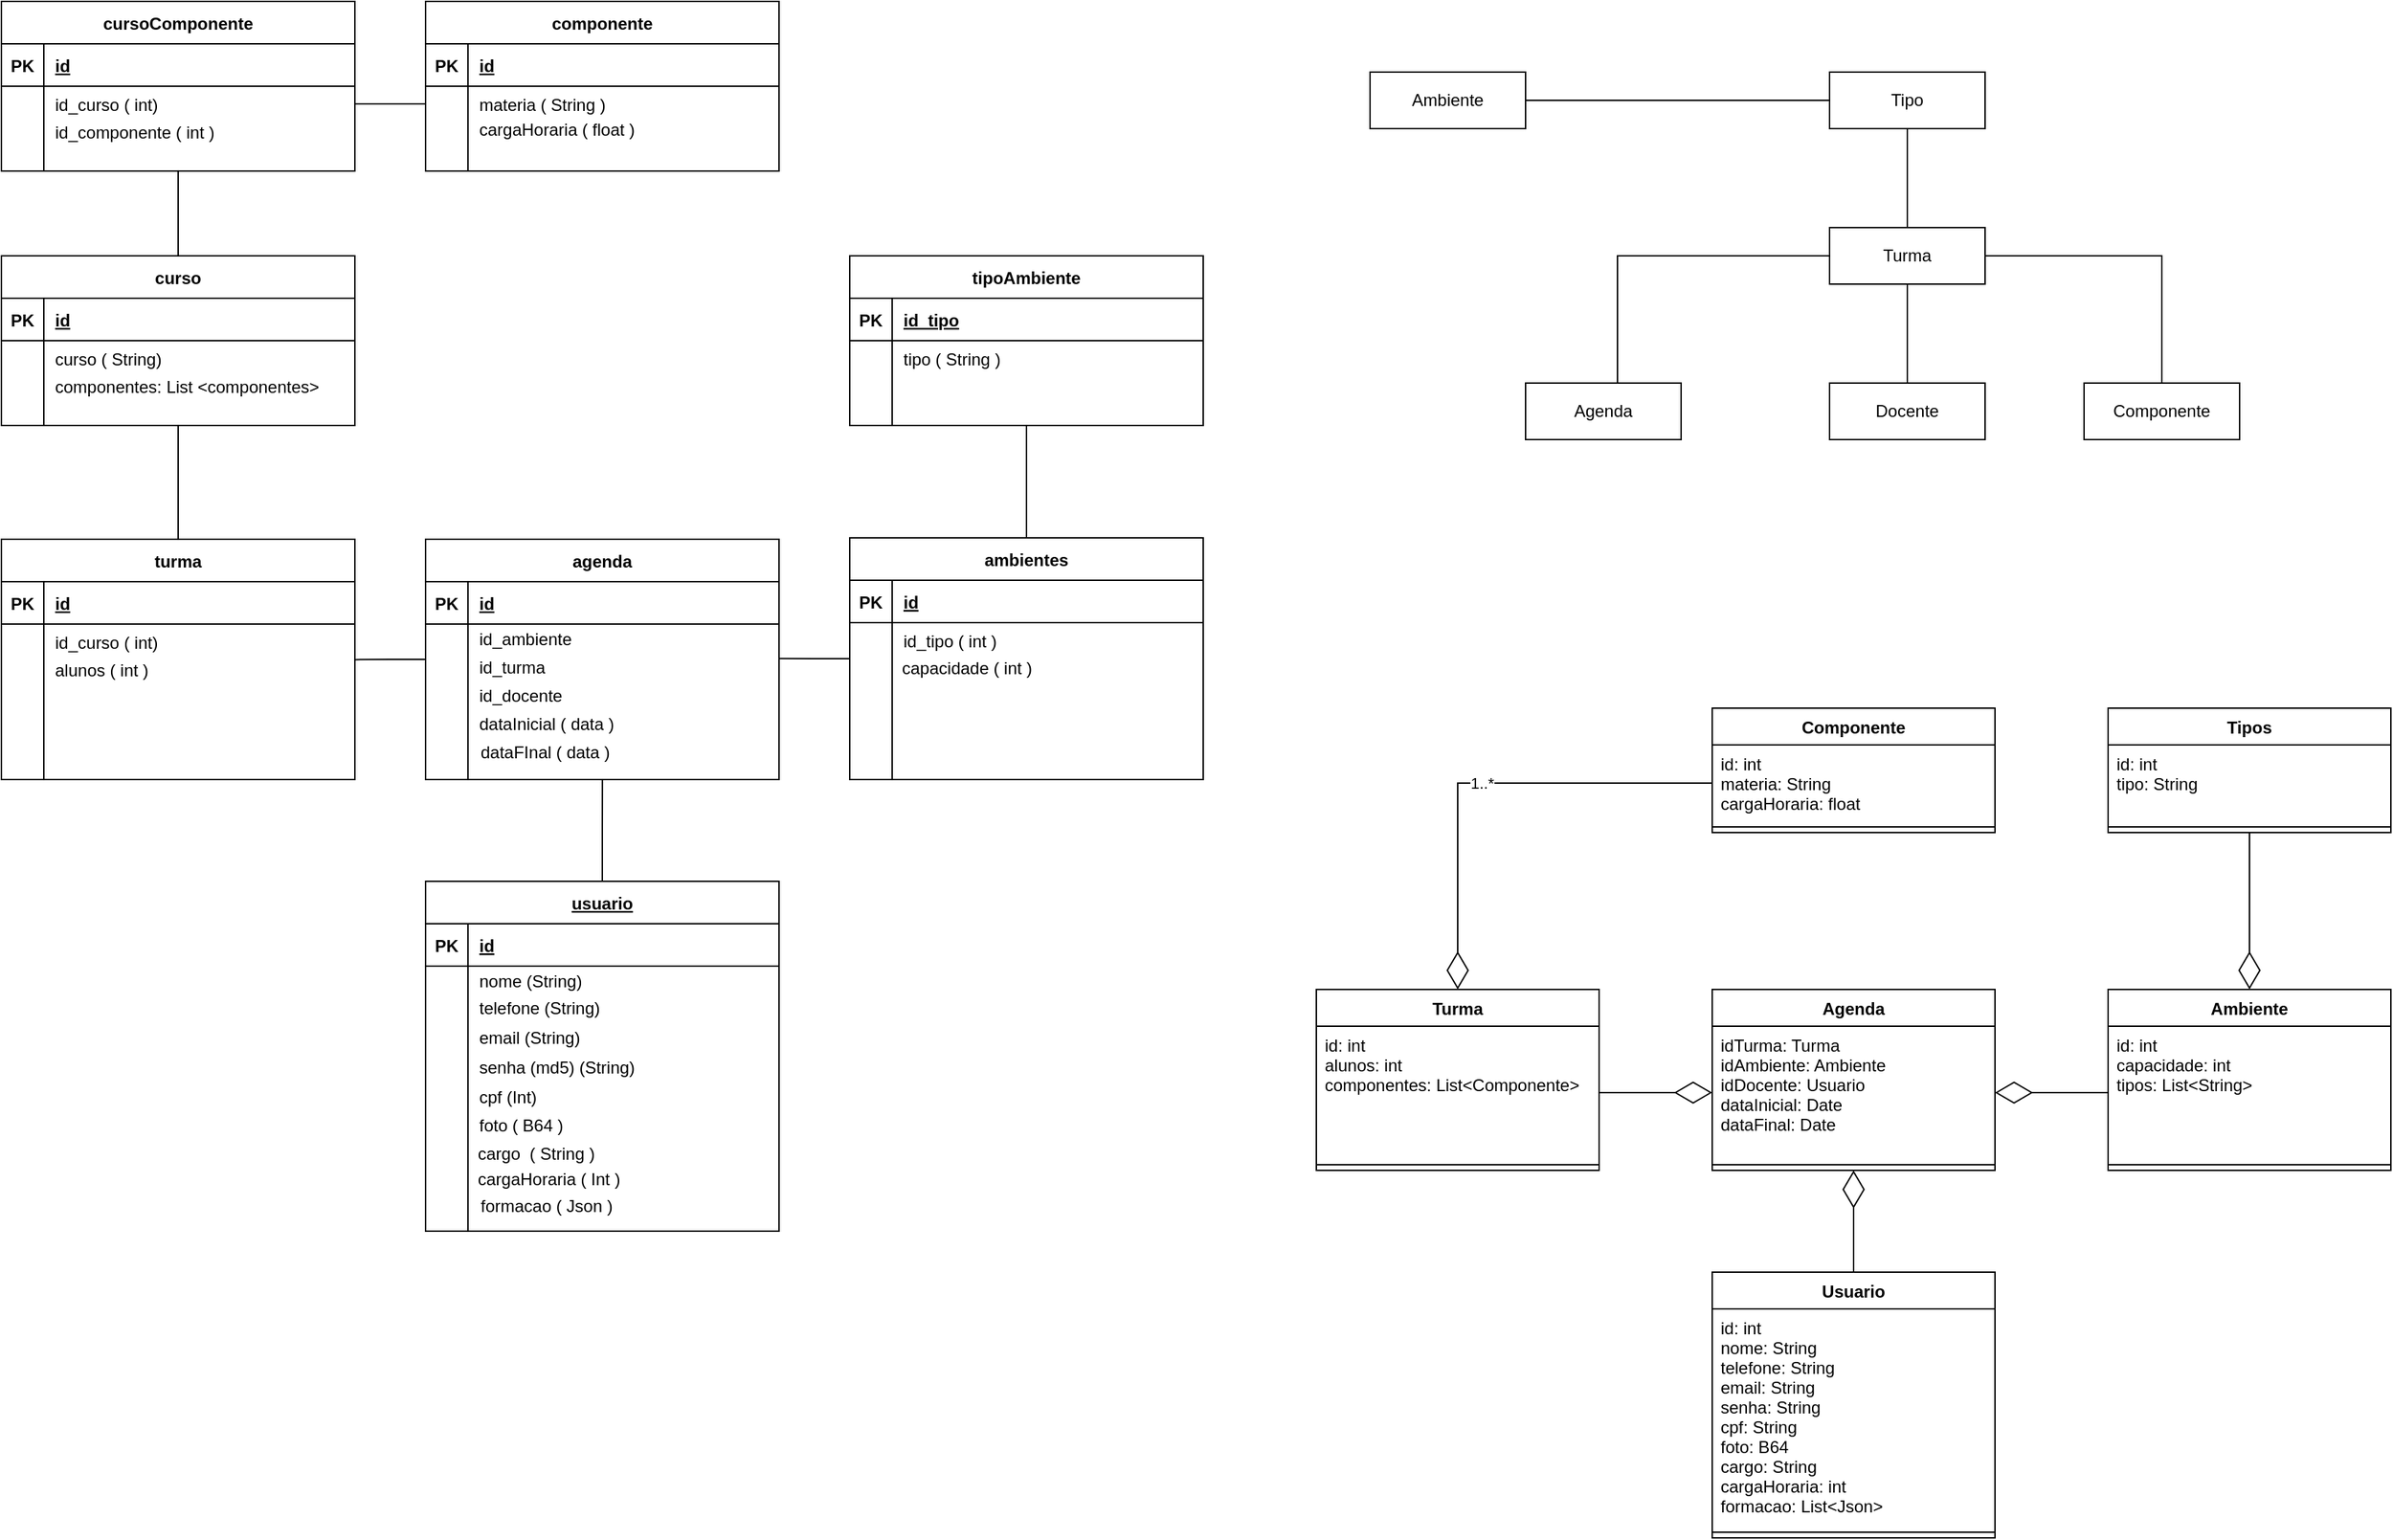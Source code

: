 <mxfile version="17.2.3" type="device"><diagram id="R2lEEEUBdFMjLlhIrx00" name="Page-1"><mxGraphModel dx="1298" dy="-350" grid="1" gridSize="10" guides="1" tooltips="1" connect="1" arrows="1" fold="1" page="1" pageScale="1" pageWidth="850" pageHeight="1100" math="0" shadow="0" extFonts="Permanent Marker^https://fonts.googleapis.com/css?family=Permanent+Marker"><root><mxCell id="0"/><mxCell id="1" parent="0"/><mxCell id="tUBhaiv1BCR9FJ9BFLU0-66" style="edgeStyle=orthogonalEdgeStyle;rounded=0;orthogonalLoop=1;jettySize=auto;html=1;entryX=0.5;entryY=0;entryDx=0;entryDy=0;endArrow=none;endFill=0;" parent="1" source="tUBhaiv1BCR9FJ9BFLU0-60" target="tUBhaiv1BCR9FJ9BFLU0-64" edge="1"><mxGeometry relative="1" as="geometry"/></mxCell><mxCell id="tUBhaiv1BCR9FJ9BFLU0-67" style="edgeStyle=orthogonalEdgeStyle;rounded=0;orthogonalLoop=1;jettySize=auto;html=1;exitX=1;exitY=0.5;exitDx=0;exitDy=0;endArrow=none;endFill=0;" parent="1" source="tUBhaiv1BCR9FJ9BFLU0-60" target="tUBhaiv1BCR9FJ9BFLU0-62" edge="1"><mxGeometry relative="1" as="geometry"/></mxCell><mxCell id="tUBhaiv1BCR9FJ9BFLU0-70" style="edgeStyle=orthogonalEdgeStyle;rounded=0;orthogonalLoop=1;jettySize=auto;html=1;entryX=0.591;entryY=0.05;entryDx=0;entryDy=0;entryPerimeter=0;endArrow=none;endFill=0;" parent="1" source="tUBhaiv1BCR9FJ9BFLU0-60" target="tUBhaiv1BCR9FJ9BFLU0-63" edge="1"><mxGeometry relative="1" as="geometry"/></mxCell><mxCell id="tUBhaiv1BCR9FJ9BFLU0-73" style="edgeStyle=orthogonalEdgeStyle;rounded=0;orthogonalLoop=1;jettySize=auto;html=1;entryX=0.5;entryY=1;entryDx=0;entryDy=0;endArrow=none;endFill=0;" parent="1" source="tUBhaiv1BCR9FJ9BFLU0-60" target="tUBhaiv1BCR9FJ9BFLU0-65" edge="1"><mxGeometry relative="1" as="geometry"/></mxCell><mxCell id="tUBhaiv1BCR9FJ9BFLU0-60" value="Turma" style="rounded=0;whiteSpace=wrap;html=1;" parent="1" vertex="1"><mxGeometry x="1293" y="1260" width="110" height="40" as="geometry"/></mxCell><mxCell id="tUBhaiv1BCR9FJ9BFLU0-61" value="Ambiente" style="rounded=0;whiteSpace=wrap;html=1;" parent="1" vertex="1"><mxGeometry x="968" y="1150" width="110" height="40" as="geometry"/></mxCell><mxCell id="tUBhaiv1BCR9FJ9BFLU0-62" value="Componente" style="rounded=0;whiteSpace=wrap;html=1;" parent="1" vertex="1"><mxGeometry x="1473" y="1370" width="110" height="40" as="geometry"/></mxCell><mxCell id="tUBhaiv1BCR9FJ9BFLU0-63" value="Agenda" style="rounded=0;whiteSpace=wrap;html=1;" parent="1" vertex="1"><mxGeometry x="1078" y="1370" width="110" height="40" as="geometry"/></mxCell><mxCell id="tUBhaiv1BCR9FJ9BFLU0-64" value="Docente" style="rounded=0;whiteSpace=wrap;html=1;" parent="1" vertex="1"><mxGeometry x="1293" y="1370" width="110" height="40" as="geometry"/></mxCell><mxCell id="tUBhaiv1BCR9FJ9BFLU0-69" style="edgeStyle=orthogonalEdgeStyle;rounded=0;orthogonalLoop=1;jettySize=auto;html=1;exitX=0;exitY=0.5;exitDx=0;exitDy=0;endArrow=none;endFill=0;" parent="1" source="tUBhaiv1BCR9FJ9BFLU0-65" target="tUBhaiv1BCR9FJ9BFLU0-61" edge="1"><mxGeometry relative="1" as="geometry"/></mxCell><mxCell id="tUBhaiv1BCR9FJ9BFLU0-65" value="Tipo" style="rounded=0;whiteSpace=wrap;html=1;" parent="1" vertex="1"><mxGeometry x="1293" y="1150" width="110" height="40" as="geometry"/></mxCell><mxCell id="GnorhkjWQcEelDmvlVfm-1" value="Ambiente" style="swimlane;fontStyle=1;align=center;verticalAlign=top;childLayout=stackLayout;horizontal=1;startSize=26;horizontalStack=0;resizeParent=1;resizeParentMax=0;resizeLast=0;collapsible=1;marginBottom=0;" parent="1" vertex="1"><mxGeometry x="1490" y="1799" width="200" height="128" as="geometry"/></mxCell><mxCell id="GnorhkjWQcEelDmvlVfm-2" value="id: int&#10;capacidade: int&#10;tipos: List&lt;String&gt;" style="text;strokeColor=none;fillColor=none;align=left;verticalAlign=top;spacingLeft=4;spacingRight=4;overflow=hidden;rotatable=0;points=[[0,0.5],[1,0.5]];portConstraint=eastwest;" parent="GnorhkjWQcEelDmvlVfm-1" vertex="1"><mxGeometry y="26" width="200" height="94" as="geometry"/></mxCell><mxCell id="GnorhkjWQcEelDmvlVfm-3" value="" style="line;strokeWidth=1;fillColor=none;align=left;verticalAlign=middle;spacingTop=-1;spacingLeft=3;spacingRight=3;rotatable=0;labelPosition=right;points=[];portConstraint=eastwest;" parent="GnorhkjWQcEelDmvlVfm-1" vertex="1"><mxGeometry y="120" width="200" height="8" as="geometry"/></mxCell><mxCell id="GnorhkjWQcEelDmvlVfm-5" value="Turma" style="swimlane;fontStyle=1;align=center;verticalAlign=top;childLayout=stackLayout;horizontal=1;startSize=26;horizontalStack=0;resizeParent=1;resizeParentMax=0;resizeLast=0;collapsible=1;marginBottom=0;" parent="1" vertex="1"><mxGeometry x="930" y="1799" width="200" height="128" as="geometry"/></mxCell><mxCell id="GnorhkjWQcEelDmvlVfm-6" value="id: int&#10;alunos: int&#10;componentes: List&lt;Componente&gt;" style="text;strokeColor=none;fillColor=none;align=left;verticalAlign=top;spacingLeft=4;spacingRight=4;overflow=hidden;rotatable=0;points=[[0,0.5],[1,0.5]];portConstraint=eastwest;" parent="GnorhkjWQcEelDmvlVfm-5" vertex="1"><mxGeometry y="26" width="200" height="94" as="geometry"/></mxCell><mxCell id="GnorhkjWQcEelDmvlVfm-7" value="" style="line;strokeWidth=1;fillColor=none;align=left;verticalAlign=middle;spacingTop=-1;spacingLeft=3;spacingRight=3;rotatable=0;labelPosition=right;points=[];portConstraint=eastwest;" parent="GnorhkjWQcEelDmvlVfm-5" vertex="1"><mxGeometry y="120" width="200" height="8" as="geometry"/></mxCell><mxCell id="GnorhkjWQcEelDmvlVfm-12" value="Componente" style="swimlane;fontStyle=1;align=center;verticalAlign=top;childLayout=stackLayout;horizontal=1;startSize=26;horizontalStack=0;resizeParent=1;resizeParentMax=0;resizeLast=0;collapsible=1;marginBottom=0;" parent="1" vertex="1"><mxGeometry x="1210" y="1600" width="200" height="88" as="geometry"/></mxCell><mxCell id="GnorhkjWQcEelDmvlVfm-13" value="id: int&#10;materia: String&#10;cargaHoraria: float" style="text;strokeColor=none;fillColor=none;align=left;verticalAlign=top;spacingLeft=4;spacingRight=4;overflow=hidden;rotatable=0;points=[[0,0.5],[1,0.5]];portConstraint=eastwest;" parent="GnorhkjWQcEelDmvlVfm-12" vertex="1"><mxGeometry y="26" width="200" height="54" as="geometry"/></mxCell><mxCell id="GnorhkjWQcEelDmvlVfm-14" value="" style="line;strokeWidth=1;fillColor=none;align=left;verticalAlign=middle;spacingTop=-1;spacingLeft=3;spacingRight=3;rotatable=0;labelPosition=right;points=[];portConstraint=eastwest;" parent="GnorhkjWQcEelDmvlVfm-12" vertex="1"><mxGeometry y="80" width="200" height="8" as="geometry"/></mxCell><mxCell id="GnorhkjWQcEelDmvlVfm-17" value="Agenda" style="swimlane;fontStyle=1;align=center;verticalAlign=top;childLayout=stackLayout;horizontal=1;startSize=26;horizontalStack=0;resizeParent=1;resizeParentMax=0;resizeLast=0;collapsible=1;marginBottom=0;" parent="1" vertex="1"><mxGeometry x="1210" y="1799" width="200" height="128" as="geometry"/></mxCell><mxCell id="GnorhkjWQcEelDmvlVfm-18" value="idTurma: Turma&#10;idAmbiente: Ambiente&#10;idDocente: Usuario&#10;dataInicial: Date&#10;dataFinal: Date" style="text;strokeColor=none;fillColor=none;align=left;verticalAlign=top;spacingLeft=4;spacingRight=4;overflow=hidden;rotatable=0;points=[[0,0.5],[1,0.5]];portConstraint=eastwest;" parent="GnorhkjWQcEelDmvlVfm-17" vertex="1"><mxGeometry y="26" width="200" height="94" as="geometry"/></mxCell><mxCell id="GnorhkjWQcEelDmvlVfm-19" value="" style="line;strokeWidth=1;fillColor=none;align=left;verticalAlign=middle;spacingTop=-1;spacingLeft=3;spacingRight=3;rotatable=0;labelPosition=right;points=[];portConstraint=eastwest;" parent="GnorhkjWQcEelDmvlVfm-17" vertex="1"><mxGeometry y="120" width="200" height="8" as="geometry"/></mxCell><mxCell id="GnorhkjWQcEelDmvlVfm-25" value="Usuario" style="swimlane;fontStyle=1;align=center;verticalAlign=top;childLayout=stackLayout;horizontal=1;startSize=26;horizontalStack=0;resizeParent=1;resizeParentMax=0;resizeLast=0;collapsible=1;marginBottom=0;" parent="1" vertex="1"><mxGeometry x="1210" y="1999" width="200" height="188" as="geometry"/></mxCell><mxCell id="GnorhkjWQcEelDmvlVfm-26" value="id: int&#10;nome: String&#10;telefone: String&#10;email: String&#10;senha: String&#10;cpf: String&#10;foto: B64&#10;cargo: String&#10;cargaHoraria: int&#10;formacao: List&lt;Json&gt;" style="text;strokeColor=none;fillColor=none;align=left;verticalAlign=top;spacingLeft=4;spacingRight=4;overflow=hidden;rotatable=0;points=[[0,0.5],[1,0.5]];portConstraint=eastwest;" parent="GnorhkjWQcEelDmvlVfm-25" vertex="1"><mxGeometry y="26" width="200" height="154" as="geometry"/></mxCell><mxCell id="GnorhkjWQcEelDmvlVfm-27" value="" style="line;strokeWidth=1;fillColor=none;align=left;verticalAlign=middle;spacingTop=-1;spacingLeft=3;spacingRight=3;rotatable=0;labelPosition=right;points=[];portConstraint=eastwest;" parent="GnorhkjWQcEelDmvlVfm-25" vertex="1"><mxGeometry y="180" width="200" height="8" as="geometry"/></mxCell><mxCell id="GnorhkjWQcEelDmvlVfm-31" value="1..*" style="endArrow=diamondThin;endFill=0;endSize=24;html=1;rounded=0;entryX=0.5;entryY=0;entryDx=0;entryDy=0;exitX=0;exitY=0.5;exitDx=0;exitDy=0;" parent="1" source="GnorhkjWQcEelDmvlVfm-13" target="GnorhkjWQcEelDmvlVfm-5" edge="1"><mxGeometry width="160" relative="1" as="geometry"><mxPoint x="1160" y="1669" as="sourcePoint"/><mxPoint x="990" y="1659" as="targetPoint"/><Array as="points"><mxPoint x="1030" y="1653"/></Array></mxGeometry></mxCell><mxCell id="GnorhkjWQcEelDmvlVfm-35" value="" style="endArrow=diamondThin;endFill=0;endSize=24;html=1;rounded=0;entryX=1;entryY=0.5;entryDx=0;entryDy=0;exitX=0;exitY=0.5;exitDx=0;exitDy=0;" parent="1" source="GnorhkjWQcEelDmvlVfm-2" target="GnorhkjWQcEelDmvlVfm-18" edge="1"><mxGeometry width="160" relative="1" as="geometry"><mxPoint x="1474" y="1879" as="sourcePoint"/><mxPoint x="1300" y="2015.5" as="targetPoint"/></mxGeometry></mxCell><mxCell id="GnorhkjWQcEelDmvlVfm-37" value="" style="endArrow=diamondThin;endFill=0;endSize=24;html=1;rounded=0;entryX=0;entryY=0.5;entryDx=0;entryDy=0;exitX=1;exitY=0.5;exitDx=0;exitDy=0;" parent="1" source="GnorhkjWQcEelDmvlVfm-6" target="GnorhkjWQcEelDmvlVfm-18" edge="1"><mxGeometry width="160" relative="1" as="geometry"><mxPoint x="1210" y="1959" as="sourcePoint"/><mxPoint x="1130" y="1959" as="targetPoint"/></mxGeometry></mxCell><mxCell id="GnorhkjWQcEelDmvlVfm-38" value="" style="endArrow=diamondThin;endFill=0;endSize=24;html=1;rounded=0;exitX=0.5;exitY=0;exitDx=0;exitDy=0;entryX=0.5;entryY=1;entryDx=0;entryDy=0;" parent="1" source="GnorhkjWQcEelDmvlVfm-25" target="GnorhkjWQcEelDmvlVfm-17" edge="1"><mxGeometry width="160" relative="1" as="geometry"><mxPoint x="1310" y="1929" as="sourcePoint"/><mxPoint x="1360" y="1959" as="targetPoint"/></mxGeometry></mxCell><mxCell id="xbpOp9tpEVvwobOnDPjm-1" value="Tipos" style="swimlane;fontStyle=1;align=center;verticalAlign=top;childLayout=stackLayout;horizontal=1;startSize=26;horizontalStack=0;resizeParent=1;resizeParentMax=0;resizeLast=0;collapsible=1;marginBottom=0;" parent="1" vertex="1"><mxGeometry x="1490" y="1600" width="200" height="88" as="geometry"/></mxCell><mxCell id="xbpOp9tpEVvwobOnDPjm-2" value="id: int&#10;tipo: String" style="text;strokeColor=none;fillColor=none;align=left;verticalAlign=top;spacingLeft=4;spacingRight=4;overflow=hidden;rotatable=0;points=[[0,0.5],[1,0.5]];portConstraint=eastwest;" parent="xbpOp9tpEVvwobOnDPjm-1" vertex="1"><mxGeometry y="26" width="200" height="54" as="geometry"/></mxCell><mxCell id="xbpOp9tpEVvwobOnDPjm-3" value="" style="line;strokeWidth=1;fillColor=none;align=left;verticalAlign=middle;spacingTop=-1;spacingLeft=3;spacingRight=3;rotatable=0;labelPosition=right;points=[];portConstraint=eastwest;" parent="xbpOp9tpEVvwobOnDPjm-1" vertex="1"><mxGeometry y="80" width="200" height="8" as="geometry"/></mxCell><mxCell id="xbpOp9tpEVvwobOnDPjm-4" value="" style="endArrow=diamondThin;endFill=0;endSize=24;html=1;rounded=0;entryX=0.5;entryY=0;entryDx=0;entryDy=0;exitX=0.5;exitY=1;exitDx=0;exitDy=0;" parent="1" source="xbpOp9tpEVvwobOnDPjm-1" target="GnorhkjWQcEelDmvlVfm-1" edge="1"><mxGeometry width="160" relative="1" as="geometry"><mxPoint x="1568" y="1730" as="sourcePoint"/><mxPoint x="1488" y="1730" as="targetPoint"/></mxGeometry></mxCell><mxCell id="tLdexjSwvgvo9vI5AyP0-17" style="edgeStyle=orthogonalEdgeStyle;rounded=0;orthogonalLoop=1;jettySize=auto;html=1;exitX=0.5;exitY=0;exitDx=0;exitDy=0;endArrow=none;endFill=0;" edge="1" parent="1" source="opX9Owy6mWI5AsIZNX7I-1"><mxGeometry relative="1" as="geometry"><mxPoint x="425.077" y="1650" as="targetPoint"/></mxGeometry></mxCell><mxCell id="opX9Owy6mWI5AsIZNX7I-1" value="usuario" style="shape=table;startSize=30;container=1;collapsible=1;childLayout=tableLayout;fixedRows=1;rowLines=0;fontStyle=5;align=center;resizeLast=1;" parent="1" vertex="1"><mxGeometry x="300" y="1722.5" width="250" height="247.5" as="geometry"/></mxCell><mxCell id="opX9Owy6mWI5AsIZNX7I-2" value="" style="shape=partialRectangle;collapsible=0;dropTarget=0;pointerEvents=0;fillColor=none;points=[[0,0.5],[1,0.5]];portConstraint=eastwest;top=0;left=0;right=0;bottom=1;" parent="opX9Owy6mWI5AsIZNX7I-1" vertex="1"><mxGeometry y="30" width="250" height="30" as="geometry"/></mxCell><mxCell id="opX9Owy6mWI5AsIZNX7I-3" value="PK" style="shape=partialRectangle;overflow=hidden;connectable=0;fillColor=none;top=0;left=0;bottom=0;right=0;fontStyle=1;" parent="opX9Owy6mWI5AsIZNX7I-2" vertex="1"><mxGeometry width="30" height="30" as="geometry"><mxRectangle width="30" height="30" as="alternateBounds"/></mxGeometry></mxCell><mxCell id="opX9Owy6mWI5AsIZNX7I-4" value="id" style="shape=partialRectangle;overflow=hidden;connectable=0;fillColor=none;top=0;left=0;bottom=0;right=0;align=left;spacingLeft=6;fontStyle=5;" parent="opX9Owy6mWI5AsIZNX7I-2" vertex="1"><mxGeometry x="30" width="220" height="30" as="geometry"><mxRectangle width="220" height="30" as="alternateBounds"/></mxGeometry></mxCell><mxCell id="opX9Owy6mWI5AsIZNX7I-5" value="" style="shape=partialRectangle;collapsible=0;dropTarget=0;pointerEvents=0;fillColor=none;points=[[0,0.5],[1,0.5]];portConstraint=eastwest;top=0;left=0;right=0;bottom=0;" parent="opX9Owy6mWI5AsIZNX7I-1" vertex="1"><mxGeometry y="60" width="250" height="20" as="geometry"/></mxCell><mxCell id="opX9Owy6mWI5AsIZNX7I-6" value="" style="shape=partialRectangle;overflow=hidden;connectable=0;fillColor=none;top=0;left=0;bottom=0;right=0;" parent="opX9Owy6mWI5AsIZNX7I-5" vertex="1"><mxGeometry width="30" height="20" as="geometry"><mxRectangle width="30" height="20" as="alternateBounds"/></mxGeometry></mxCell><mxCell id="opX9Owy6mWI5AsIZNX7I-7" value="nome (String) " style="shape=partialRectangle;overflow=hidden;connectable=0;fillColor=none;top=0;left=0;bottom=0;right=0;align=left;spacingLeft=6;" parent="opX9Owy6mWI5AsIZNX7I-5" vertex="1"><mxGeometry x="30" width="220" height="20" as="geometry"><mxRectangle width="220" height="20" as="alternateBounds"/></mxGeometry></mxCell><mxCell id="opX9Owy6mWI5AsIZNX7I-8" value="" style="endArrow=none;html=1;rounded=0;" parent="1" edge="1"><mxGeometry width="50" height="50" relative="1" as="geometry"><mxPoint x="330" y="1970" as="sourcePoint"/><mxPoint x="330" y="1802.5" as="targetPoint"/></mxGeometry></mxCell><mxCell id="opX9Owy6mWI5AsIZNX7I-9" value="telefone (String)" style="shape=partialRectangle;overflow=hidden;connectable=0;fillColor=none;top=0;left=0;bottom=0;right=0;align=left;spacingLeft=6;" parent="1" vertex="1"><mxGeometry x="330" y="1801.5" width="220" height="20" as="geometry"><mxRectangle width="220" height="20" as="alternateBounds"/></mxGeometry></mxCell><mxCell id="opX9Owy6mWI5AsIZNX7I-10" value="email (String)" style="shape=partialRectangle;overflow=hidden;connectable=0;fillColor=none;top=0;left=0;bottom=0;right=0;align=left;spacingLeft=6;" parent="1" vertex="1"><mxGeometry x="330" y="1822.5" width="220" height="20" as="geometry"><mxRectangle width="220" height="20" as="alternateBounds"/></mxGeometry></mxCell><mxCell id="opX9Owy6mWI5AsIZNX7I-11" value="senha (md5) (String)" style="shape=partialRectangle;overflow=hidden;connectable=0;fillColor=none;top=0;left=0;bottom=0;right=0;align=left;spacingLeft=6;" parent="1" vertex="1"><mxGeometry x="330" y="1843.5" width="220" height="20" as="geometry"><mxRectangle width="220" height="20" as="alternateBounds"/></mxGeometry></mxCell><mxCell id="opX9Owy6mWI5AsIZNX7I-12" value="cpf (Int)" style="shape=partialRectangle;overflow=hidden;connectable=0;fillColor=none;top=0;left=0;bottom=0;right=0;align=left;spacingLeft=6;" parent="1" vertex="1"><mxGeometry x="330" y="1864.5" width="220" height="20" as="geometry"><mxRectangle width="220" height="20" as="alternateBounds"/></mxGeometry></mxCell><mxCell id="opX9Owy6mWI5AsIZNX7I-13" value="foto ( B64 )" style="shape=partialRectangle;overflow=hidden;connectable=0;fillColor=none;top=0;left=0;bottom=0;right=0;align=left;spacingLeft=6;" parent="1" vertex="1"><mxGeometry x="330" y="1884.5" width="220" height="20" as="geometry"><mxRectangle width="220" height="20" as="alternateBounds"/></mxGeometry></mxCell><mxCell id="tLdexjSwvgvo9vI5AyP0-19" style="edgeStyle=orthogonalEdgeStyle;rounded=0;orthogonalLoop=1;jettySize=auto;html=1;exitX=0;exitY=0.5;exitDx=0;exitDy=0;endArrow=none;endFill=0;" edge="1" parent="1" source="opX9Owy6mWI5AsIZNX7I-14"><mxGeometry relative="1" as="geometry"><mxPoint x="250" y="1565.692" as="targetPoint"/></mxGeometry></mxCell><mxCell id="opX9Owy6mWI5AsIZNX7I-14" value="agenda" style="shape=table;startSize=30;container=1;collapsible=1;childLayout=tableLayout;fixedRows=1;rowLines=0;fontStyle=1;align=center;resizeLast=1;" parent="1" vertex="1"><mxGeometry x="300" y="1480.5" width="250" height="170" as="geometry"/></mxCell><mxCell id="opX9Owy6mWI5AsIZNX7I-15" value="" style="shape=partialRectangle;collapsible=0;dropTarget=0;pointerEvents=0;fillColor=none;points=[[0,0.5],[1,0.5]];portConstraint=eastwest;top=0;left=0;right=0;bottom=1;" parent="opX9Owy6mWI5AsIZNX7I-14" vertex="1"><mxGeometry y="30" width="250" height="30" as="geometry"/></mxCell><mxCell id="opX9Owy6mWI5AsIZNX7I-16" value="PK" style="shape=partialRectangle;overflow=hidden;connectable=0;fillColor=none;top=0;left=0;bottom=0;right=0;fontStyle=1;" parent="opX9Owy6mWI5AsIZNX7I-15" vertex="1"><mxGeometry width="30" height="30" as="geometry"><mxRectangle width="30" height="30" as="alternateBounds"/></mxGeometry></mxCell><mxCell id="opX9Owy6mWI5AsIZNX7I-17" value="id" style="shape=partialRectangle;overflow=hidden;connectable=0;fillColor=none;top=0;left=0;bottom=0;right=0;align=left;spacingLeft=6;fontStyle=5;" parent="opX9Owy6mWI5AsIZNX7I-15" vertex="1"><mxGeometry x="30" width="220" height="30" as="geometry"><mxRectangle width="220" height="30" as="alternateBounds"/></mxGeometry></mxCell><mxCell id="opX9Owy6mWI5AsIZNX7I-18" value="" style="shape=partialRectangle;collapsible=0;dropTarget=0;pointerEvents=0;fillColor=none;points=[[0,0.5],[1,0.5]];portConstraint=eastwest;top=0;left=0;right=0;bottom=0;" parent="opX9Owy6mWI5AsIZNX7I-14" vertex="1"><mxGeometry y="60" width="250" height="20" as="geometry"/></mxCell><mxCell id="opX9Owy6mWI5AsIZNX7I-19" value="" style="shape=partialRectangle;overflow=hidden;connectable=0;fillColor=none;top=0;left=0;bottom=0;right=0;" parent="opX9Owy6mWI5AsIZNX7I-18" vertex="1"><mxGeometry width="30" height="20" as="geometry"><mxRectangle width="30" height="20" as="alternateBounds"/></mxGeometry></mxCell><mxCell id="opX9Owy6mWI5AsIZNX7I-20" value="id_ambiente" style="shape=partialRectangle;overflow=hidden;connectable=0;fillColor=none;top=0;left=0;bottom=0;right=0;align=left;spacingLeft=6;" parent="opX9Owy6mWI5AsIZNX7I-18" vertex="1"><mxGeometry x="30" width="220" height="20" as="geometry"><mxRectangle width="220" height="20" as="alternateBounds"/></mxGeometry></mxCell><mxCell id="opX9Owy6mWI5AsIZNX7I-22" value="id_turma" style="shape=partialRectangle;overflow=hidden;connectable=0;fillColor=none;top=0;left=0;bottom=0;right=0;align=left;spacingLeft=6;" parent="1" vertex="1"><mxGeometry x="330" y="1560.5" width="220" height="20" as="geometry"><mxRectangle width="220" height="20" as="alternateBounds"/></mxGeometry></mxCell><mxCell id="opX9Owy6mWI5AsIZNX7I-23" value="id_docente" style="shape=partialRectangle;overflow=hidden;connectable=0;fillColor=none;top=0;left=0;bottom=0;right=0;align=left;spacingLeft=6;" parent="1" vertex="1"><mxGeometry x="330" y="1580.5" width="220" height="20" as="geometry"><mxRectangle width="220" height="20" as="alternateBounds"/></mxGeometry></mxCell><mxCell id="opX9Owy6mWI5AsIZNX7I-24" value="dataInicial ( data )" style="shape=partialRectangle;overflow=hidden;connectable=0;fillColor=none;top=0;left=0;bottom=0;right=0;align=left;spacingLeft=6;" parent="1" vertex="1"><mxGeometry x="330" y="1600.5" width="220" height="20" as="geometry"><mxRectangle width="220" height="20" as="alternateBounds"/></mxGeometry></mxCell><mxCell id="opX9Owy6mWI5AsIZNX7I-25" value="" style="shape=partialRectangle;overflow=hidden;connectable=0;fillColor=none;top=0;left=0;bottom=0;right=0;align=left;spacingLeft=6;" parent="1" vertex="1"><mxGeometry x="330" y="1640.5" width="220" height="20" as="geometry"><mxRectangle width="220" height="20" as="alternateBounds"/></mxGeometry></mxCell><mxCell id="opX9Owy6mWI5AsIZNX7I-26" value="cargo  ( String ) " style="shape=partialRectangle;overflow=hidden;connectable=0;fillColor=none;top=0;left=0;bottom=0;right=0;align=left;spacingLeft=6;" parent="1" vertex="1"><mxGeometry x="329" y="1904.5" width="220" height="20" as="geometry"><mxRectangle width="220" height="20" as="alternateBounds"/></mxGeometry></mxCell><mxCell id="opX9Owy6mWI5AsIZNX7I-27" value="dataFInal ( data ) " style="shape=partialRectangle;overflow=hidden;connectable=0;fillColor=none;top=0;left=0;bottom=0;right=0;align=left;spacingLeft=6;" parent="1" vertex="1"><mxGeometry x="331" y="1620.5" width="219" height="20" as="geometry"><mxRectangle width="220" height="20" as="alternateBounds"/></mxGeometry></mxCell><mxCell id="opX9Owy6mWI5AsIZNX7I-28" value="cargaHoraria ( Int )" style="shape=partialRectangle;overflow=hidden;connectable=0;fillColor=none;top=0;left=0;bottom=0;right=0;align=left;spacingLeft=6;" parent="1" vertex="1"><mxGeometry x="329" y="1922.5" width="220" height="20" as="geometry"><mxRectangle width="220" height="20" as="alternateBounds"/></mxGeometry></mxCell><mxCell id="opX9Owy6mWI5AsIZNX7I-29" value="formacao ( Json )" style="shape=partialRectangle;overflow=hidden;connectable=0;fillColor=none;top=0;left=0;bottom=0;right=0;align=left;spacingLeft=6;" parent="1" vertex="1"><mxGeometry x="331" y="1941.5" width="220" height="20" as="geometry"><mxRectangle width="220" height="20" as="alternateBounds"/></mxGeometry></mxCell><mxCell id="tLdexjSwvgvo9vI5AyP0-18" style="edgeStyle=orthogonalEdgeStyle;rounded=0;orthogonalLoop=1;jettySize=auto;html=1;exitX=0;exitY=0.5;exitDx=0;exitDy=0;endArrow=none;endFill=0;" edge="1" parent="1" source="opX9Owy6mWI5AsIZNX7I-30"><mxGeometry relative="1" as="geometry"><mxPoint x="550" y="1564.923" as="targetPoint"/></mxGeometry></mxCell><mxCell id="tLdexjSwvgvo9vI5AyP0-20" style="edgeStyle=orthogonalEdgeStyle;rounded=0;orthogonalLoop=1;jettySize=auto;html=1;exitX=0.5;exitY=0;exitDx=0;exitDy=0;entryX=0.5;entryY=1;entryDx=0;entryDy=0;endArrow=none;endFill=0;" edge="1" parent="1" source="opX9Owy6mWI5AsIZNX7I-30" target="opX9Owy6mWI5AsIZNX7I-61"><mxGeometry relative="1" as="geometry"/></mxCell><mxCell id="opX9Owy6mWI5AsIZNX7I-30" value="ambientes" style="shape=table;startSize=30;container=1;collapsible=1;childLayout=tableLayout;fixedRows=1;rowLines=0;fontStyle=1;align=center;resizeLast=1;" parent="1" vertex="1"><mxGeometry x="600" y="1479.5" width="250" height="171" as="geometry"/></mxCell><mxCell id="opX9Owy6mWI5AsIZNX7I-31" value="" style="shape=partialRectangle;collapsible=0;dropTarget=0;pointerEvents=0;fillColor=none;points=[[0,0.5],[1,0.5]];portConstraint=eastwest;top=0;left=0;right=0;bottom=1;" parent="opX9Owy6mWI5AsIZNX7I-30" vertex="1"><mxGeometry y="30" width="250" height="30" as="geometry"/></mxCell><mxCell id="opX9Owy6mWI5AsIZNX7I-32" value="PK" style="shape=partialRectangle;overflow=hidden;connectable=0;fillColor=none;top=0;left=0;bottom=0;right=0;fontStyle=1;" parent="opX9Owy6mWI5AsIZNX7I-31" vertex="1"><mxGeometry width="30" height="30" as="geometry"><mxRectangle width="30" height="30" as="alternateBounds"/></mxGeometry></mxCell><mxCell id="opX9Owy6mWI5AsIZNX7I-33" value="id" style="shape=partialRectangle;overflow=hidden;connectable=0;fillColor=none;top=0;left=0;bottom=0;right=0;align=left;spacingLeft=6;fontStyle=5;" parent="opX9Owy6mWI5AsIZNX7I-31" vertex="1"><mxGeometry x="30" width="220" height="30" as="geometry"><mxRectangle width="220" height="30" as="alternateBounds"/></mxGeometry></mxCell><mxCell id="opX9Owy6mWI5AsIZNX7I-34" value="" style="shape=partialRectangle;collapsible=0;dropTarget=0;pointerEvents=0;fillColor=none;points=[[0,0.5],[1,0.5]];portConstraint=eastwest;top=0;left=0;right=0;bottom=0;" parent="opX9Owy6mWI5AsIZNX7I-30" vertex="1"><mxGeometry y="60" width="250" height="25" as="geometry"/></mxCell><mxCell id="opX9Owy6mWI5AsIZNX7I-35" value="" style="shape=partialRectangle;overflow=hidden;connectable=0;fillColor=none;top=0;left=0;bottom=0;right=0;" parent="opX9Owy6mWI5AsIZNX7I-34" vertex="1"><mxGeometry width="30" height="25" as="geometry"><mxRectangle width="30" height="25" as="alternateBounds"/></mxGeometry></mxCell><mxCell id="opX9Owy6mWI5AsIZNX7I-36" value="id_tipo ( int )" style="shape=partialRectangle;overflow=hidden;connectable=0;fillColor=none;top=0;left=0;bottom=0;right=0;align=left;spacingLeft=6;" parent="opX9Owy6mWI5AsIZNX7I-34" vertex="1"><mxGeometry x="30" width="220" height="25" as="geometry"><mxRectangle width="220" height="25" as="alternateBounds"/></mxGeometry></mxCell><mxCell id="opX9Owy6mWI5AsIZNX7I-38" value="capacidade ( int )" style="shape=partialRectangle;overflow=hidden;connectable=0;fillColor=none;top=0;left=0;bottom=0;right=0;align=left;spacingLeft=6;" parent="1" vertex="1"><mxGeometry x="629" y="1561" width="220" height="20" as="geometry"><mxRectangle width="220" height="20" as="alternateBounds"/></mxGeometry></mxCell><mxCell id="tLdexjSwvgvo9vI5AyP0-21" style="edgeStyle=orthogonalEdgeStyle;rounded=0;orthogonalLoop=1;jettySize=auto;html=1;exitX=0.5;exitY=0;exitDx=0;exitDy=0;entryX=0.5;entryY=1;entryDx=0;entryDy=0;endArrow=none;endFill=0;" edge="1" parent="1" source="opX9Owy6mWI5AsIZNX7I-39" target="opX9Owy6mWI5AsIZNX7I-71"><mxGeometry relative="1" as="geometry"/></mxCell><mxCell id="opX9Owy6mWI5AsIZNX7I-39" value="turma" style="shape=table;startSize=30;container=1;collapsible=1;childLayout=tableLayout;fixedRows=1;rowLines=0;fontStyle=1;align=center;resizeLast=1;" parent="1" vertex="1"><mxGeometry y="1480.5" width="250" height="170" as="geometry"/></mxCell><mxCell id="opX9Owy6mWI5AsIZNX7I-40" value="" style="shape=partialRectangle;collapsible=0;dropTarget=0;pointerEvents=0;fillColor=none;points=[[0,0.5],[1,0.5]];portConstraint=eastwest;top=0;left=0;right=0;bottom=1;" parent="opX9Owy6mWI5AsIZNX7I-39" vertex="1"><mxGeometry y="30" width="250" height="30" as="geometry"/></mxCell><mxCell id="opX9Owy6mWI5AsIZNX7I-41" value="PK" style="shape=partialRectangle;overflow=hidden;connectable=0;fillColor=none;top=0;left=0;bottom=0;right=0;fontStyle=1;" parent="opX9Owy6mWI5AsIZNX7I-40" vertex="1"><mxGeometry width="30" height="30" as="geometry"><mxRectangle width="30" height="30" as="alternateBounds"/></mxGeometry></mxCell><mxCell id="opX9Owy6mWI5AsIZNX7I-42" value="id" style="shape=partialRectangle;overflow=hidden;connectable=0;fillColor=none;top=0;left=0;bottom=0;right=0;align=left;spacingLeft=6;fontStyle=5;" parent="opX9Owy6mWI5AsIZNX7I-40" vertex="1"><mxGeometry x="30" width="220" height="30" as="geometry"><mxRectangle width="220" height="30" as="alternateBounds"/></mxGeometry></mxCell><mxCell id="opX9Owy6mWI5AsIZNX7I-43" value="" style="shape=partialRectangle;collapsible=0;dropTarget=0;pointerEvents=0;fillColor=none;points=[[0,0.5],[1,0.5]];portConstraint=eastwest;top=0;left=0;right=0;bottom=0;" parent="opX9Owy6mWI5AsIZNX7I-39" vertex="1"><mxGeometry y="60" width="250" height="25" as="geometry"/></mxCell><mxCell id="opX9Owy6mWI5AsIZNX7I-44" value="" style="shape=partialRectangle;overflow=hidden;connectable=0;fillColor=none;top=0;left=0;bottom=0;right=0;" parent="opX9Owy6mWI5AsIZNX7I-43" vertex="1"><mxGeometry width="30" height="25" as="geometry"><mxRectangle width="30" height="25" as="alternateBounds"/></mxGeometry></mxCell><mxCell id="opX9Owy6mWI5AsIZNX7I-45" value="id_curso ( int)" style="shape=partialRectangle;overflow=hidden;connectable=0;fillColor=none;top=0;left=0;bottom=0;right=0;align=left;spacingLeft=6;" parent="opX9Owy6mWI5AsIZNX7I-43" vertex="1"><mxGeometry x="30" width="220" height="25" as="geometry"><mxRectangle width="220" height="25" as="alternateBounds"/></mxGeometry></mxCell><mxCell id="opX9Owy6mWI5AsIZNX7I-47" value="alunos ( int )" style="shape=partialRectangle;overflow=hidden;connectable=0;fillColor=none;top=0;left=0;bottom=0;right=0;align=left;spacingLeft=6;" parent="1" vertex="1"><mxGeometry x="30" y="1562.5" width="220" height="20" as="geometry"><mxRectangle width="220" height="20" as="alternateBounds"/></mxGeometry></mxCell><mxCell id="opX9Owy6mWI5AsIZNX7I-48" value="componente" style="shape=table;startSize=30;container=1;collapsible=1;childLayout=tableLayout;fixedRows=1;rowLines=0;fontStyle=1;align=center;resizeLast=1;" parent="1" vertex="1"><mxGeometry x="300" y="1100" width="250" height="120" as="geometry"/></mxCell><mxCell id="opX9Owy6mWI5AsIZNX7I-49" value="" style="shape=partialRectangle;collapsible=0;dropTarget=0;pointerEvents=0;fillColor=none;points=[[0,0.5],[1,0.5]];portConstraint=eastwest;top=0;left=0;right=0;bottom=1;" parent="opX9Owy6mWI5AsIZNX7I-48" vertex="1"><mxGeometry y="30" width="250" height="30" as="geometry"/></mxCell><mxCell id="opX9Owy6mWI5AsIZNX7I-50" value="PK" style="shape=partialRectangle;overflow=hidden;connectable=0;fillColor=none;top=0;left=0;bottom=0;right=0;fontStyle=1;" parent="opX9Owy6mWI5AsIZNX7I-49" vertex="1"><mxGeometry width="30" height="30" as="geometry"><mxRectangle width="30" height="30" as="alternateBounds"/></mxGeometry></mxCell><mxCell id="opX9Owy6mWI5AsIZNX7I-51" value="id" style="shape=partialRectangle;overflow=hidden;connectable=0;fillColor=none;top=0;left=0;bottom=0;right=0;align=left;spacingLeft=6;fontStyle=5;" parent="opX9Owy6mWI5AsIZNX7I-49" vertex="1"><mxGeometry x="30" width="220" height="30" as="geometry"><mxRectangle width="220" height="30" as="alternateBounds"/></mxGeometry></mxCell><mxCell id="opX9Owy6mWI5AsIZNX7I-52" value="" style="shape=partialRectangle;collapsible=0;dropTarget=0;pointerEvents=0;fillColor=none;points=[[0,0.5],[1,0.5]];portConstraint=eastwest;top=0;left=0;right=0;bottom=0;" parent="opX9Owy6mWI5AsIZNX7I-48" vertex="1"><mxGeometry y="60" width="250" height="25" as="geometry"/></mxCell><mxCell id="opX9Owy6mWI5AsIZNX7I-53" value="" style="shape=partialRectangle;overflow=hidden;connectable=0;fillColor=none;top=0;left=0;bottom=0;right=0;" parent="opX9Owy6mWI5AsIZNX7I-52" vertex="1"><mxGeometry width="30" height="25" as="geometry"><mxRectangle width="30" height="25" as="alternateBounds"/></mxGeometry></mxCell><mxCell id="opX9Owy6mWI5AsIZNX7I-54" value="materia ( String )" style="shape=partialRectangle;overflow=hidden;connectable=0;fillColor=none;top=0;left=0;bottom=0;right=0;align=left;spacingLeft=6;" parent="opX9Owy6mWI5AsIZNX7I-52" vertex="1"><mxGeometry x="30" width="220" height="25" as="geometry"><mxRectangle width="220" height="25" as="alternateBounds"/></mxGeometry></mxCell><mxCell id="opX9Owy6mWI5AsIZNX7I-56" value="cargaHoraria ( float ) " style="shape=partialRectangle;overflow=hidden;connectable=0;fillColor=none;top=0;left=0;bottom=0;right=0;align=left;spacingLeft=6;" parent="1" vertex="1"><mxGeometry x="330" y="1180" width="220" height="20" as="geometry"><mxRectangle width="220" height="20" as="alternateBounds"/></mxGeometry></mxCell><mxCell id="opX9Owy6mWI5AsIZNX7I-61" value="tipoAmbiente" style="shape=table;startSize=30;container=1;collapsible=1;childLayout=tableLayout;fixedRows=1;rowLines=0;fontStyle=1;align=center;resizeLast=1;" parent="1" vertex="1"><mxGeometry x="600" y="1280" width="250" height="120" as="geometry"/></mxCell><mxCell id="opX9Owy6mWI5AsIZNX7I-62" value="" style="shape=partialRectangle;collapsible=0;dropTarget=0;pointerEvents=0;fillColor=none;points=[[0,0.5],[1,0.5]];portConstraint=eastwest;top=0;left=0;right=0;bottom=1;" parent="opX9Owy6mWI5AsIZNX7I-61" vertex="1"><mxGeometry y="30" width="250" height="30" as="geometry"/></mxCell><mxCell id="opX9Owy6mWI5AsIZNX7I-63" value="PK" style="shape=partialRectangle;overflow=hidden;connectable=0;fillColor=none;top=0;left=0;bottom=0;right=0;fontStyle=1;" parent="opX9Owy6mWI5AsIZNX7I-62" vertex="1"><mxGeometry width="30" height="30" as="geometry"><mxRectangle width="30" height="30" as="alternateBounds"/></mxGeometry></mxCell><mxCell id="opX9Owy6mWI5AsIZNX7I-64" value="id_tipo" style="shape=partialRectangle;overflow=hidden;connectable=0;fillColor=none;top=0;left=0;bottom=0;right=0;align=left;spacingLeft=6;fontStyle=5;" parent="opX9Owy6mWI5AsIZNX7I-62" vertex="1"><mxGeometry x="30" width="220" height="30" as="geometry"><mxRectangle width="220" height="30" as="alternateBounds"/></mxGeometry></mxCell><mxCell id="opX9Owy6mWI5AsIZNX7I-65" value="" style="shape=partialRectangle;collapsible=0;dropTarget=0;pointerEvents=0;fillColor=none;points=[[0,0.5],[1,0.5]];portConstraint=eastwest;top=0;left=0;right=0;bottom=0;" parent="opX9Owy6mWI5AsIZNX7I-61" vertex="1"><mxGeometry y="60" width="250" height="25" as="geometry"/></mxCell><mxCell id="opX9Owy6mWI5AsIZNX7I-66" value="" style="shape=partialRectangle;overflow=hidden;connectable=0;fillColor=none;top=0;left=0;bottom=0;right=0;" parent="opX9Owy6mWI5AsIZNX7I-65" vertex="1"><mxGeometry width="30" height="25" as="geometry"><mxRectangle width="30" height="25" as="alternateBounds"/></mxGeometry></mxCell><mxCell id="opX9Owy6mWI5AsIZNX7I-67" value="tipo ( String )" style="shape=partialRectangle;overflow=hidden;connectable=0;fillColor=none;top=0;left=0;bottom=0;right=0;align=left;spacingLeft=6;" parent="opX9Owy6mWI5AsIZNX7I-65" vertex="1"><mxGeometry x="30" width="220" height="25" as="geometry"><mxRectangle width="220" height="25" as="alternateBounds"/></mxGeometry></mxCell><mxCell id="tLdexjSwvgvo9vI5AyP0-22" style="edgeStyle=orthogonalEdgeStyle;rounded=0;orthogonalLoop=1;jettySize=auto;html=1;exitX=0.5;exitY=0;exitDx=0;exitDy=0;entryX=0.5;entryY=1;entryDx=0;entryDy=0;endArrow=none;endFill=0;" edge="1" parent="1" source="opX9Owy6mWI5AsIZNX7I-71" target="opX9Owy6mWI5AsIZNX7I-80"><mxGeometry relative="1" as="geometry"/></mxCell><mxCell id="opX9Owy6mWI5AsIZNX7I-71" value="curso" style="shape=table;startSize=30;container=1;collapsible=1;childLayout=tableLayout;fixedRows=1;rowLines=0;fontStyle=1;align=center;resizeLast=1;" parent="1" vertex="1"><mxGeometry y="1280" width="250" height="120" as="geometry"/></mxCell><mxCell id="opX9Owy6mWI5AsIZNX7I-72" value="" style="shape=partialRectangle;collapsible=0;dropTarget=0;pointerEvents=0;fillColor=none;points=[[0,0.5],[1,0.5]];portConstraint=eastwest;top=0;left=0;right=0;bottom=1;" parent="opX9Owy6mWI5AsIZNX7I-71" vertex="1"><mxGeometry y="30" width="250" height="30" as="geometry"/></mxCell><mxCell id="opX9Owy6mWI5AsIZNX7I-73" value="PK" style="shape=partialRectangle;overflow=hidden;connectable=0;fillColor=none;top=0;left=0;bottom=0;right=0;fontStyle=1;" parent="opX9Owy6mWI5AsIZNX7I-72" vertex="1"><mxGeometry width="30" height="30" as="geometry"><mxRectangle width="30" height="30" as="alternateBounds"/></mxGeometry></mxCell><mxCell id="opX9Owy6mWI5AsIZNX7I-74" value="id" style="shape=partialRectangle;overflow=hidden;connectable=0;fillColor=none;top=0;left=0;bottom=0;right=0;align=left;spacingLeft=6;fontStyle=5;" parent="opX9Owy6mWI5AsIZNX7I-72" vertex="1"><mxGeometry x="30" width="220" height="30" as="geometry"><mxRectangle width="220" height="30" as="alternateBounds"/></mxGeometry></mxCell><mxCell id="opX9Owy6mWI5AsIZNX7I-75" value="" style="shape=partialRectangle;collapsible=0;dropTarget=0;pointerEvents=0;fillColor=none;points=[[0,0.5],[1,0.5]];portConstraint=eastwest;top=0;left=0;right=0;bottom=0;" parent="opX9Owy6mWI5AsIZNX7I-71" vertex="1"><mxGeometry y="60" width="250" height="25" as="geometry"/></mxCell><mxCell id="opX9Owy6mWI5AsIZNX7I-76" value="" style="shape=partialRectangle;overflow=hidden;connectable=0;fillColor=none;top=0;left=0;bottom=0;right=0;" parent="opX9Owy6mWI5AsIZNX7I-75" vertex="1"><mxGeometry width="30" height="25" as="geometry"><mxRectangle width="30" height="25" as="alternateBounds"/></mxGeometry></mxCell><mxCell id="opX9Owy6mWI5AsIZNX7I-77" value="curso ( String)" style="shape=partialRectangle;overflow=hidden;connectable=0;fillColor=none;top=0;left=0;bottom=0;right=0;align=left;spacingLeft=6;" parent="opX9Owy6mWI5AsIZNX7I-75" vertex="1"><mxGeometry x="30" width="220" height="25" as="geometry"><mxRectangle width="220" height="25" as="alternateBounds"/></mxGeometry></mxCell><mxCell id="opX9Owy6mWI5AsIZNX7I-79" value="componentes: List &lt;componentes&gt;" style="shape=partialRectangle;overflow=hidden;connectable=0;fillColor=none;top=0;left=0;bottom=0;right=0;align=left;spacingLeft=6;" parent="1" vertex="1"><mxGeometry x="30" y="1362" width="220" height="20" as="geometry"><mxRectangle width="220" height="20" as="alternateBounds"/></mxGeometry></mxCell><mxCell id="opX9Owy6mWI5AsIZNX7I-80" value="cursoComponente" style="shape=table;startSize=30;container=1;collapsible=1;childLayout=tableLayout;fixedRows=1;rowLines=0;fontStyle=1;align=center;resizeLast=1;" parent="1" vertex="1"><mxGeometry y="1100" width="250" height="120" as="geometry"/></mxCell><mxCell id="opX9Owy6mWI5AsIZNX7I-81" value="" style="shape=partialRectangle;collapsible=0;dropTarget=0;pointerEvents=0;fillColor=none;points=[[0,0.5],[1,0.5]];portConstraint=eastwest;top=0;left=0;right=0;bottom=1;" parent="opX9Owy6mWI5AsIZNX7I-80" vertex="1"><mxGeometry y="30" width="250" height="30" as="geometry"/></mxCell><mxCell id="opX9Owy6mWI5AsIZNX7I-82" value="PK" style="shape=partialRectangle;overflow=hidden;connectable=0;fillColor=none;top=0;left=0;bottom=0;right=0;fontStyle=1;" parent="opX9Owy6mWI5AsIZNX7I-81" vertex="1"><mxGeometry width="30" height="30" as="geometry"><mxRectangle width="30" height="30" as="alternateBounds"/></mxGeometry></mxCell><mxCell id="opX9Owy6mWI5AsIZNX7I-83" value="id" style="shape=partialRectangle;overflow=hidden;connectable=0;fillColor=none;top=0;left=0;bottom=0;right=0;align=left;spacingLeft=6;fontStyle=5;" parent="opX9Owy6mWI5AsIZNX7I-81" vertex="1"><mxGeometry x="30" width="220" height="30" as="geometry"><mxRectangle width="220" height="30" as="alternateBounds"/></mxGeometry></mxCell><mxCell id="opX9Owy6mWI5AsIZNX7I-84" value="" style="shape=partialRectangle;collapsible=0;dropTarget=0;pointerEvents=0;fillColor=none;points=[[0,0.5],[1,0.5]];portConstraint=eastwest;top=0;left=0;right=0;bottom=0;" parent="opX9Owy6mWI5AsIZNX7I-80" vertex="1"><mxGeometry y="60" width="250" height="25" as="geometry"/></mxCell><mxCell id="opX9Owy6mWI5AsIZNX7I-85" value="" style="shape=partialRectangle;overflow=hidden;connectable=0;fillColor=none;top=0;left=0;bottom=0;right=0;" parent="opX9Owy6mWI5AsIZNX7I-84" vertex="1"><mxGeometry width="30" height="25" as="geometry"><mxRectangle width="30" height="25" as="alternateBounds"/></mxGeometry></mxCell><mxCell id="opX9Owy6mWI5AsIZNX7I-86" value="id_curso ( int)" style="shape=partialRectangle;overflow=hidden;connectable=0;fillColor=none;top=0;left=0;bottom=0;right=0;align=left;spacingLeft=6;" parent="opX9Owy6mWI5AsIZNX7I-84" vertex="1"><mxGeometry x="30" width="220" height="25" as="geometry"><mxRectangle width="220" height="25" as="alternateBounds"/></mxGeometry></mxCell><mxCell id="opX9Owy6mWI5AsIZNX7I-88" value="id_componente ( int )" style="shape=partialRectangle;overflow=hidden;connectable=0;fillColor=none;top=0;left=0;bottom=0;right=0;align=left;spacingLeft=6;" parent="1" vertex="1"><mxGeometry x="30" y="1182" width="220" height="20" as="geometry"><mxRectangle width="220" height="20" as="alternateBounds"/></mxGeometry></mxCell><mxCell id="tLdexjSwvgvo9vI5AyP0-4" value="" style="endArrow=none;html=1;rounded=0;" edge="1" parent="1"><mxGeometry width="50" height="50" relative="1" as="geometry"><mxPoint x="30" y="1650.5" as="sourcePoint"/><mxPoint x="30" y="1554.5" as="targetPoint"/></mxGeometry></mxCell><mxCell id="tLdexjSwvgvo9vI5AyP0-10" value="" style="endArrow=none;html=1;rounded=0;" edge="1" parent="1"><mxGeometry width="50" height="50" relative="1" as="geometry"><mxPoint x="630" y="1650.5" as="sourcePoint"/><mxPoint x="630" y="1554.5" as="targetPoint"/></mxGeometry></mxCell><mxCell id="tLdexjSwvgvo9vI5AyP0-12" value="" style="endArrow=none;html=1;rounded=0;" edge="1" parent="1"><mxGeometry width="50" height="50" relative="1" as="geometry"><mxPoint x="30" y="1220" as="sourcePoint"/><mxPoint x="30" y="1174" as="targetPoint"/></mxGeometry></mxCell><mxCell id="tLdexjSwvgvo9vI5AyP0-13" value="" style="endArrow=none;html=1;rounded=0;" edge="1" parent="1"><mxGeometry width="50" height="50" relative="1" as="geometry"><mxPoint x="330" y="1220" as="sourcePoint"/><mxPoint x="330" y="1174" as="targetPoint"/></mxGeometry></mxCell><mxCell id="tLdexjSwvgvo9vI5AyP0-14" value="" style="endArrow=none;html=1;rounded=0;" edge="1" parent="1"><mxGeometry width="50" height="50" relative="1" as="geometry"><mxPoint x="630" y="1400" as="sourcePoint"/><mxPoint x="630" y="1355" as="targetPoint"/></mxGeometry></mxCell><mxCell id="tLdexjSwvgvo9vI5AyP0-15" value="" style="endArrow=none;html=1;rounded=0;" edge="1" parent="1"><mxGeometry width="50" height="50" relative="1" as="geometry"><mxPoint x="30" y="1400" as="sourcePoint"/><mxPoint x="30" y="1354" as="targetPoint"/></mxGeometry></mxCell><mxCell id="tLdexjSwvgvo9vI5AyP0-16" value="" style="endArrow=none;html=1;rounded=0;" edge="1" parent="1"><mxGeometry width="50" height="50" relative="1" as="geometry"><mxPoint x="330" y="1650.5" as="sourcePoint"/><mxPoint x="330" y="1550.5" as="targetPoint"/></mxGeometry></mxCell><mxCell id="tLdexjSwvgvo9vI5AyP0-23" style="edgeStyle=orthogonalEdgeStyle;rounded=0;orthogonalLoop=1;jettySize=auto;html=1;exitX=1;exitY=0.5;exitDx=0;exitDy=0;entryX=0;entryY=0.5;entryDx=0;entryDy=0;endArrow=none;endFill=0;" edge="1" parent="1" source="opX9Owy6mWI5AsIZNX7I-84" target="opX9Owy6mWI5AsIZNX7I-52"><mxGeometry relative="1" as="geometry"/></mxCell></root></mxGraphModel></diagram></mxfile>